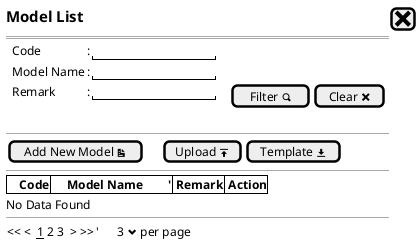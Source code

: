 @startsalt
{
  <size:15><b>Model List |[<size:25><&x>]|*
  ==
  {
      .|Code        |: |"               "|*
      .|Model Name  |: |"               "|*
      .|Remark      |: |"               "|.|.|[Filter <&magnifying-glass>]| [Clear <&x>]|*      
  }
  .
  --
  {
  [Add New Model <&document>]|.|.|.|[Upload <&data-transfer-upload>]| [Template <&data-transfer-download>]|* 
  }
  --
  {#
    |<b>    Code |<b>     Model Name        '|<b> Remark |<b> Action |*|*|*
  }
  No Data Found
  --
  {
  << <  __1__ 2 3  > >>  |'      3 <&chevron-bottom> per page |*
  }

}
@endsalt
